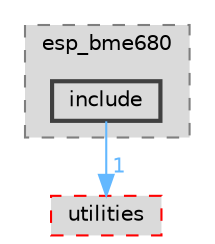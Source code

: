 digraph "components/peripherals/i2c/esp_bme680/include"
{
 // LATEX_PDF_SIZE
  bgcolor="transparent";
  edge [fontname=Helvetica,fontsize=10,labelfontname=Helvetica,labelfontsize=10];
  node [fontname=Helvetica,fontsize=10,shape=box,height=0.2,width=0.4];
  compound=true
  subgraph clusterdir_b700eeff8defb630a5170885b5fd9e8b {
    graph [ bgcolor="#dadada", pencolor="grey50", label="esp_bme680", fontname=Helvetica,fontsize=10 style="filled,dashed", URL="dir_b700eeff8defb630a5170885b5fd9e8b.html",tooltip=""]
  dir_446033e2305cacd4f34bb63a971e1ed6 [label="include", fillcolor="#dadada", color="grey25", style="filled,bold", URL="dir_446033e2305cacd4f34bb63a971e1ed6.html",tooltip=""];
  }
  dir_59ed5374a4f6b52e0256717e78b786a3 [label="utilities", fillcolor="#dadada", color="red", style="filled,dashed", URL="dir_59ed5374a4f6b52e0256717e78b786a3.html",tooltip=""];
  dir_446033e2305cacd4f34bb63a971e1ed6->dir_59ed5374a4f6b52e0256717e78b786a3 [headlabel="1", labeldistance=1.5 headhref="dir_000047_000086.html" href="dir_000047_000086.html" color="steelblue1" fontcolor="steelblue1"];
}
